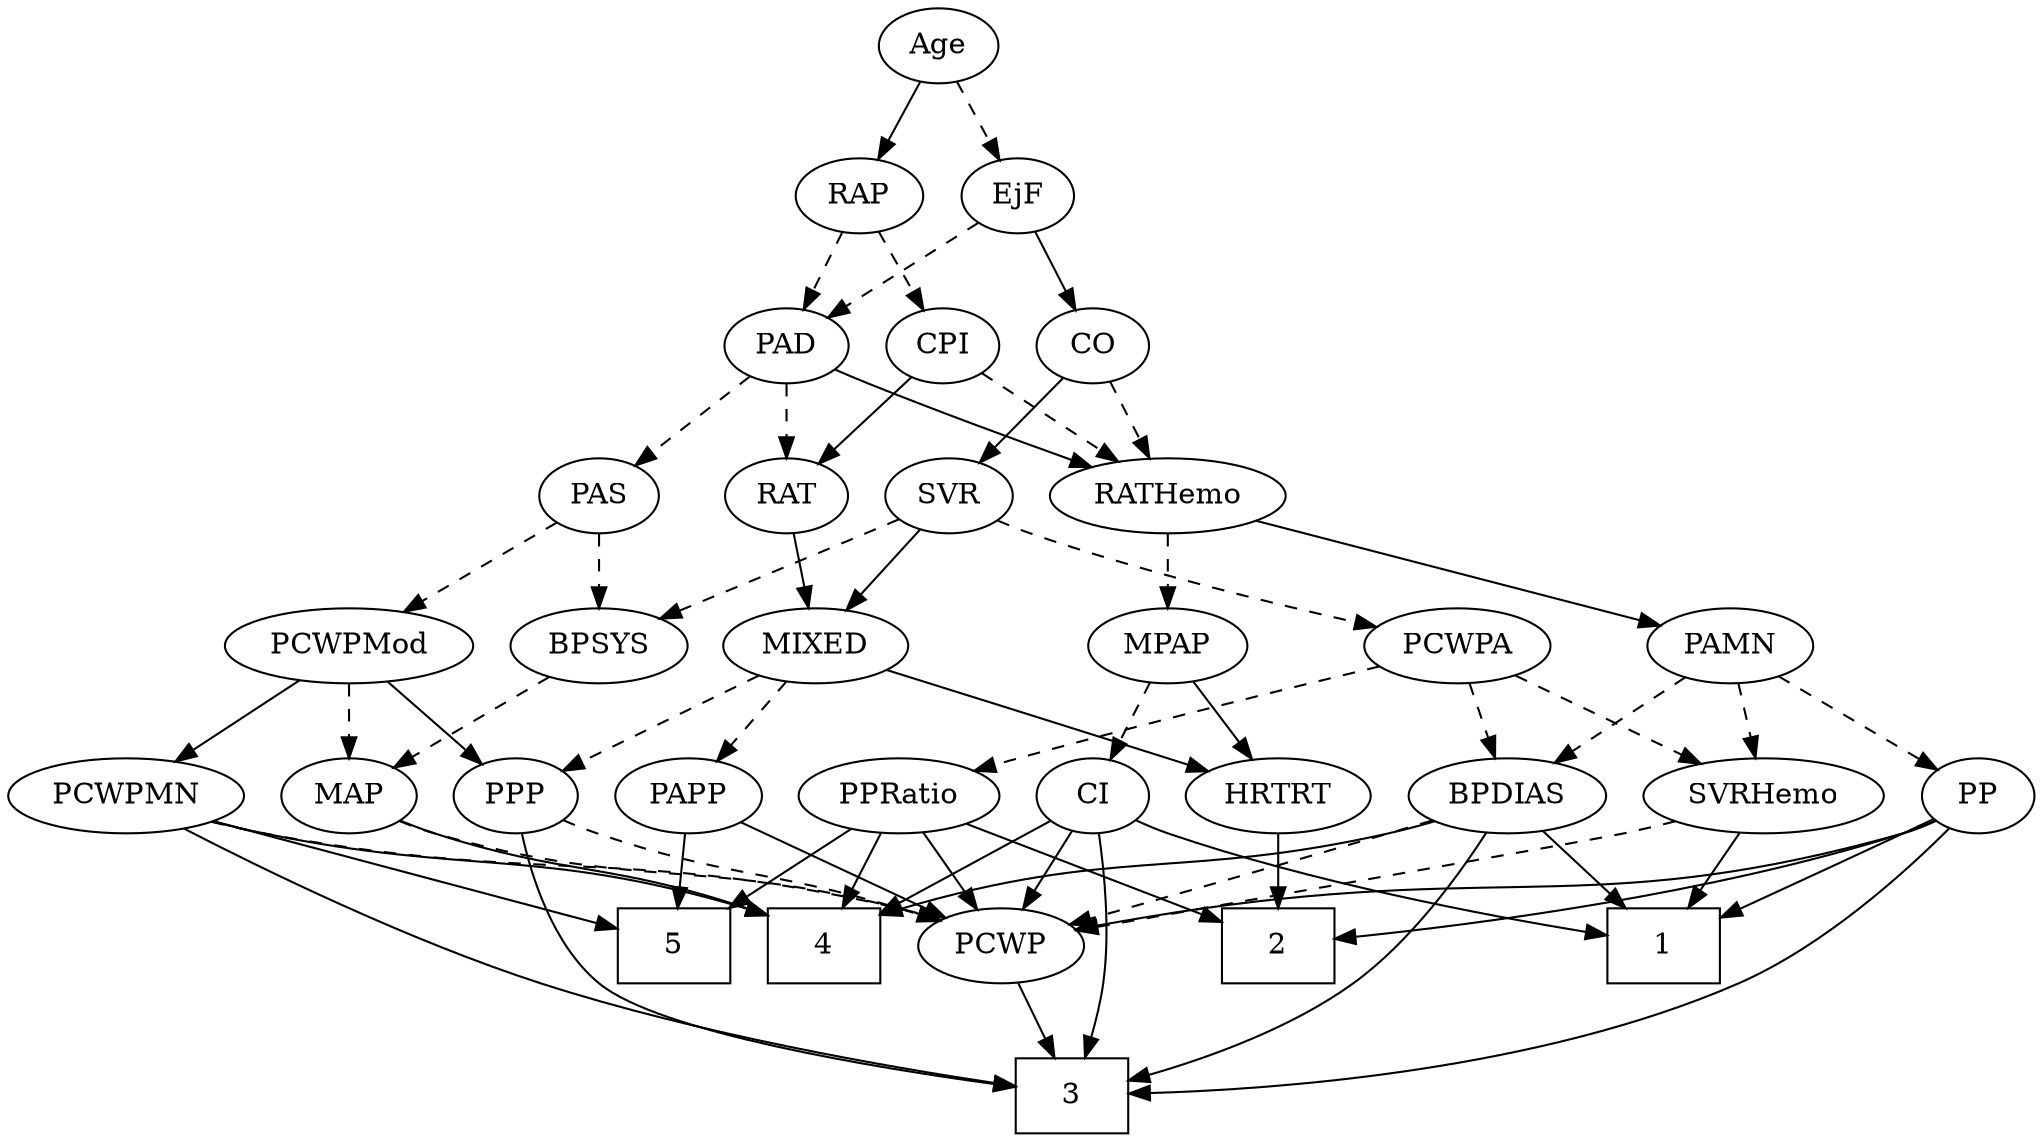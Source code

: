 strict digraph {
	graph [bb="0,0,892.69,540"];
	node [label="\N"];
	1	[height=0.5,
		pos="290.65,90",
		shape=box,
		width=0.75];
	2	[height=0.5,
		pos="179.65,90",
		shape=box,
		width=0.75];
	3	[height=0.5,
		pos="411.65,18",
		shape=box,
		width=0.75];
	4	[height=0.5,
		pos="523.65,90",
		shape=box,
		width=0.75];
	5	[height=0.5,
		pos="595.65,90",
		shape=box,
		width=0.75];
	Age	[height=0.5,
		pos="448.65,522",
		width=0.75];
	EjF	[height=0.5,
		pos="412.65,450",
		width=0.75];
	Age -> EjF	[pos="e,420.95,467.15 440.3,504.76 435.93,496.28 430.5,485.71 425.61,476.2",
		style=dashed];
	RAP	[height=0.5,
		pos="485.65,450",
		width=0.77632];
	Age -> RAP	[pos="e,477.11,467.15 457.23,504.76 461.71,496.28 467.3,485.71 472.33,476.2",
		style=solid];
	PAD	[height=0.5,
		pos="522.65,378",
		width=0.79437];
	EjF -> PAD	[pos="e,503.34,391.29 431.81,436.81 449.21,425.73 475.09,409.26 494.78,396.73",
		style=dashed];
	CO	[height=0.5,
		pos="376.65,378",
		width=0.75];
	EjF -> CO	[pos="e,384.95,395.15 404.3,432.76 399.93,424.28 394.5,413.71 389.61,404.2",
		style=solid];
	RAP -> PAD	[pos="e,513.85,395.63 494.23,432.76 498.65,424.4 504.14,414.02 509.11,404.61",
		style=dashed];
	CPI	[height=0.5,
		pos="448.65,378",
		width=0.75];
	RAP -> CPI	[pos="e,457.18,395.15 477.06,432.76 472.58,424.28 467,413.71 461.97,404.2",
		style=dashed];
	MIXED	[height=0.5,
		pos="522.65,234",
		width=1.1193];
	PPP	[height=0.5,
		pos="667.65,162",
		width=0.75];
	MIXED -> PPP	[pos="e,646.3,173.31 548.9,220.32 573.76,208.32 611.07,190.31 637.21,177.69",
		style=dashed];
	PAPP	[height=0.5,
		pos="590.65,162",
		width=0.88464];
	MIXED -> PAPP	[pos="e,575.74,178.34 538.08,217.12 547.07,207.86 558.56,196.03 568.51,185.79",
		style=dashed];
	HRTRT	[height=0.5,
		pos="39.646,162",
		width=1.1013];
	MIXED -> HRTRT	[pos="e,68.601,174.31 489.31,223.63 478.34,220.82 466.04,217.97 454.65,216 293.59,188.1 248.3,215.03 88.646,180 85.245,179.25 81.753,178.34 \
78.276,177.34",
		style=solid];
	MPAP	[height=0.5,
		pos="196.65,234",
		width=0.97491];
	CI	[height=0.5,
		pos="196.65,162",
		width=0.75];
	MPAP -> CI	[pos="e,196.65,180.1 196.65,215.7 196.65,207.98 196.65,198.71 196.65,190.11",
		style=dashed];
	MPAP -> HRTRT	[pos="e,67.058,175.22 171.07,221.6 145.39,210.15 105.56,192.39 76.473,179.42",
		style=solid];
	BPSYS	[height=0.5,
		pos="627.65,234",
		width=1.0471];
	MAP	[height=0.5,
		pos="743.65,162",
		width=0.84854];
	BPSYS -> MAP	[pos="e,722.91,175.51 650.01,219.5 668.28,208.48 694.25,192.81 714.21,180.76",
		style=dashed];
	PAS	[height=0.5,
		pos="627.65,306",
		width=0.75];
	PAD -> PAS	[pos="e,609.21,319.29 541.91,364.16 558.39,353.17 582.3,337.23 600.69,324.97",
		style=dashed];
	RATHemo	[height=0.5,
		pos="354.65,306",
		width=1.3721];
	PAD -> RATHemo	[pos="e,386.83,319.77 500.2,366.81 495.1,364.53 489.7,362.16 484.65,360 455.23,347.43 421.81,333.82 396.22,323.54",
		style=solid];
	RAT	[height=0.5,
		pos="522.65,306",
		width=0.75827];
	PAD -> RAT	[pos="e,522.65,324.1 522.65,359.7 522.65,351.98 522.65,342.71 522.65,334.11",
		style=dashed];
	CO -> RATHemo	[pos="e,360.08,324.28 371.32,360.05 368.87,352.26 365.9,342.82 363.16,334.08",
		style=dashed];
	SVR	[height=0.5,
		pos="449.65,306",
		width=0.77632];
	CO -> SVR	[pos="e,434.65,321.38 391.42,362.83 401.74,352.94 415.71,339.55 427.37,328.36",
		style=solid];
	PAS -> BPSYS	[pos="e,627.65,252.1 627.65,287.7 627.65,279.98 627.65,270.71 627.65,262.11",
		style=dashed];
	PCWPMod	[height=0.5,
		pos="740.65,234",
		width=1.4443];
	PAS -> PCWPMod	[pos="e,716.25,250.11 646.82,293.13 663.42,282.84 687.8,267.74 707.55,255.5",
		style=dashed];
	PAMN	[height=0.5,
		pos="298.65,234",
		width=1.011];
	SVRHemo	[height=0.5,
		pos="291.65,162",
		width=1.3902];
	PAMN -> SVRHemo	[pos="e,293.36,180.1 296.92,215.7 296.14,207.98 295.22,198.71 294.36,190.11",
		style=dashed];
	BPDIAS	[height=0.5,
		pos="401.65,162",
		width=1.1735];
	PAMN -> BPDIAS	[pos="e,380.12,177.63 319.49,218.83 334.51,208.63 354.99,194.71 371.75,183.32",
		style=dashed];
	PP	[height=0.5,
		pos="124.65,162",
		width=0.75];
	PAMN -> PP	[pos="e,145.85,173.33 270.12,222.75 242.04,212.5 198.05,195.99 160.65,180 158.84,179.23 156.98,178.41 155.12,177.58",
		style=dashed];
	RATHemo -> MPAP	[pos="e,222.44,246.43 324.56,291.67 298.13,279.96 259.65,262.91 231.81,250.58",
		style=dashed];
	RATHemo -> PAMN	[pos="e,311.44,250.99 341.38,288.41 334.37,279.66 325.65,268.75 317.91,259.08",
		style=solid];
	CPI -> RATHemo	[pos="e,375.53,322.55 430.97,363.83 417.68,353.94 399.2,340.18 383.75,328.67",
		style=dashed];
	CPI -> RAT	[pos="e,507.69,321.14 463.62,362.83 474.15,352.87 488.43,339.37 500.3,328.14",
		style=solid];
	RAT -> MIXED	[pos="e,522.65,252.1 522.65,287.7 522.65,279.98 522.65,270.71 522.65,262.11",
		style=solid];
	SVR -> MIXED	[pos="e,506.27,250.7 464.77,290.5 474.61,281.06 487.65,268.56 498.86,257.81",
		style=solid];
	SVR -> BPSYS	[pos="e,598.24,245.36 471.45,294.67 476.41,292.41 481.69,290.07 486.65,288 520.76,273.77 560.18,259.1 588.66,248.81",
		style=dashed];
	PCWPA	[height=0.5,
		pos="403.65,234",
		width=1.1555];
	SVR -> PCWPA	[pos="e,414.68,251.8 439.21,289.12 433.61,280.59 426.57,269.89 420.24,260.25",
		style=dashed];
	PCWPMN	[height=0.5,
		pos="842.65,162",
		width=1.3902];
	PCWPMod -> PCWPMN	[pos="e,820.31,178.33 763.03,217.64 777.38,207.79 796.2,194.88 811.94,184.08",
		style=solid];
	PCWPMod -> MAP	[pos="e,742.91,180.1 741.39,215.7 741.72,207.98 742.12,198.71 742.48,190.11",
		style=dashed];
	PCWPMod -> PPP	[pos="e,682.51,177.25 723.72,216.76 713.68,207.14 700.85,194.84 689.99,184.43",
		style=solid];
	PCWPA -> SVRHemo	[pos="e,315.44,177.87 380.98,218.83 364.61,208.6 342.27,194.64 324.02,183.23",
		style=dashed];
	PCWPA -> BPDIAS	[pos="e,402.14,180.1 403.15,215.7 402.93,207.98 402.67,198.71 402.42,190.11",
		style=dashed];
	PPRatio	[height=0.5,
		pos="501.65,162",
		width=1.1013];
	PCWPA -> PPRatio	[pos="e,481.23,177.58 424.43,218.15 438.56,208.06 457.43,194.58 472.98,183.47",
		style=dashed];
	PCWPMN -> 3	[pos="e,438.67,22.734 816.97,146.33 781.82,126.81 716.26,92.396 656.65,72 584.91,47.456 497.35,31.772 448.72,24.256",
		style=solid];
	PCWPMN -> 4	[pos="e,550.84,104.82 806,149.7 798.64,147.64 790.93,145.63 783.65,144 688.32,122.69 657.87,136.87 560.48,107.77",
		style=solid];
	PCWPMN -> 5	[pos="e,622.75,98.587 804.89,150.08 797.83,148.06 790.51,145.96 783.65,144 731.33,129.09 670.76,112.05 632.82,101.41",
		style=solid];
	PCWP	[height=0.5,
		pos="443.65,90",
		width=0.97491];
	PCWPMN -> PCWP	[pos="e,469.83,102.33 806.36,149.56 798.9,147.49 791.06,145.51 783.65,144 653.78,117.57 616.22,140.13 487.65,108 484.98,107.33 482.26,\
106.55 479.54,105.69",
		style=dashed];
	SVRHemo -> 1	[pos="e,290.89,108.1 291.4,143.7 291.29,135.98 291.16,126.71 291.03,118.11",
		style=solid];
	SVRHemo -> PCWP	[pos="e,418.09,102.77 321.31,147.34 346.4,135.79 382.37,119.22 408.82,107.04",
		style=dashed];
	BPDIAS -> 1	[pos="e,317.65,108.03 378.92,146.67 363.79,137.13 343.61,124.4 326.36,113.52",
		style=solid];
	BPDIAS -> 3	[pos="e,406.78,36.021 399.91,143.88 398.4,125.91 396.86,96.883 399.65,72 400.6,63.43 402.41,54.223 404.33,45.926",
		style=solid];
	BPDIAS -> 4	[pos="e,496.62,106.51 425.75,147.17 443.45,137.01 467.8,123.04 487.79,111.58",
		style=solid];
	BPDIAS -> PCWP	[pos="e,433.76,107.47 411.6,144.41 416.67,135.95 422.95,125.49 428.6,116.08",
		style=dashed];
	MAP -> 4	[pos="e,550.93,104.56 720.19,150.31 714.82,148.06 709.08,145.82 703.65,144 644.03,124.02 623.68,129.58 560.56,107.96",
		style=solid];
	MAP -> PCWP	[pos="e,469.88,102.14 720.3,149.98 714.91,147.75 709.15,145.6 703.65,144 610.21,116.78 581.52,133.67 487.65,108 485,107.28 482.29,106.45 \
479.58,105.56",
		style=dashed];
	PP -> 1	[pos="e,263.58,101.54 145.88,150.74 150.71,148.47 155.84,146.11 160.65,144 191.91,130.26 227.89,115.68 254.06,105.3",
		style=solid];
	PP -> 2	[pos="e,166.19,108.13 136.58,145.81 143.39,137.14 152.11,126.05 159.91,116.12",
		style=solid];
	PP -> 3	[pos="e,384.55,20.656 123.16,144 122.41,123.91 124.51,90.849 143.65,72 175.81,40.314 308.38,26.443 374.21,21.415",
		style=solid];
	PP -> PCWP	[pos="e,410.5,96.114 145.22,150.18 150.17,147.89 155.52,145.66 160.65,144 204.64,129.76 332.84,108.42 400.57,97.681",
		style=solid];
	PPP -> 3	[pos="e,438.85,18.021 665.45,143.88 661.94,123.68 653.11,90.5 631.65,72 579.91,27.406 496.98,18.937 449.09,18.094",
		style=solid];
	PPP -> PCWP	[pos="e,470.45,101.96 646.62,150.23 641.78,147.98 636.59,145.77 631.65,144 569.52,121.81 550.53,127.93 487.65,108 485.1,107.19 482.49,\
106.32 479.87,105.4",
		style=dashed];
	PPRatio -> 2	[pos="e,206.66,97.419 472.07,149.92 465.72,147.77 459,145.67 452.65,144 366.14,121.27 342.28,125.89 254.65,108 242.18,105.45 228.6,102.45 \
216.46,99.677",
		style=solid];
	PPRatio -> 4	[pos="e,518.22,108.28 506.97,144.05 509.42,136.26 512.39,126.82 515.14,118.08",
		style=solid];
	PPRatio -> 5	[pos="e,572.76,108.04 521.58,146.15 534.11,136.83 550.52,124.61 564.71,114.04",
		style=solid];
	PPRatio -> PCWP	[pos="e,457.03,107.15 488.19,144.76 480.87,135.93 471.68,124.83 463.54,115.01",
		style=solid];
	PCWP -> 3	[pos="e,419.62,36.447 436.06,72.411 432.43,64.454 427.98,54.722 423.88,45.756",
		style=solid];
	CI -> 1	[pos="e,267.71,108.08 214.33,147.83 227.07,138.34 244.6,125.29 259.65,114.08",
		style=solid];
	CI -> 3	[pos="e,384.37,22.632 203.34,144.47 212.22,124.54 229.72,91.321 254.65,72 289.98,44.607 340.28,30.941 374.35,24.43",
		style=solid];
	CI -> 4	[pos="e,496.47,104.87 217.17,150.01 222.12,147.73 227.48,145.55 232.65,144 339.2,112.12 375.91,139.18 486.6,107.77",
		style=solid];
	CI -> PCWP	[pos="e,411.25,97.086 217.68,150.23 222.52,147.99 227.7,145.77 232.65,144 289.77,123.56 358.27,107.91 401.39,99.077",
		style=solid];
	PAPP -> 5	[pos="e,594.42,108.1 591.88,143.7 592.43,135.98 593.1,126.71 593.71,118.11",
		style=solid];
	PAPP -> PCWP	[pos="e,468.68,102.92 567.03,149.75 542.93,138.28 505.27,120.35 477.9,107.31",
		style=solid];
	HRTRT -> 2	[pos="e,152.22,104.71 65.325,148.16 87.164,137.24 118.78,121.43 143.23,109.21",
		style=solid];
}
